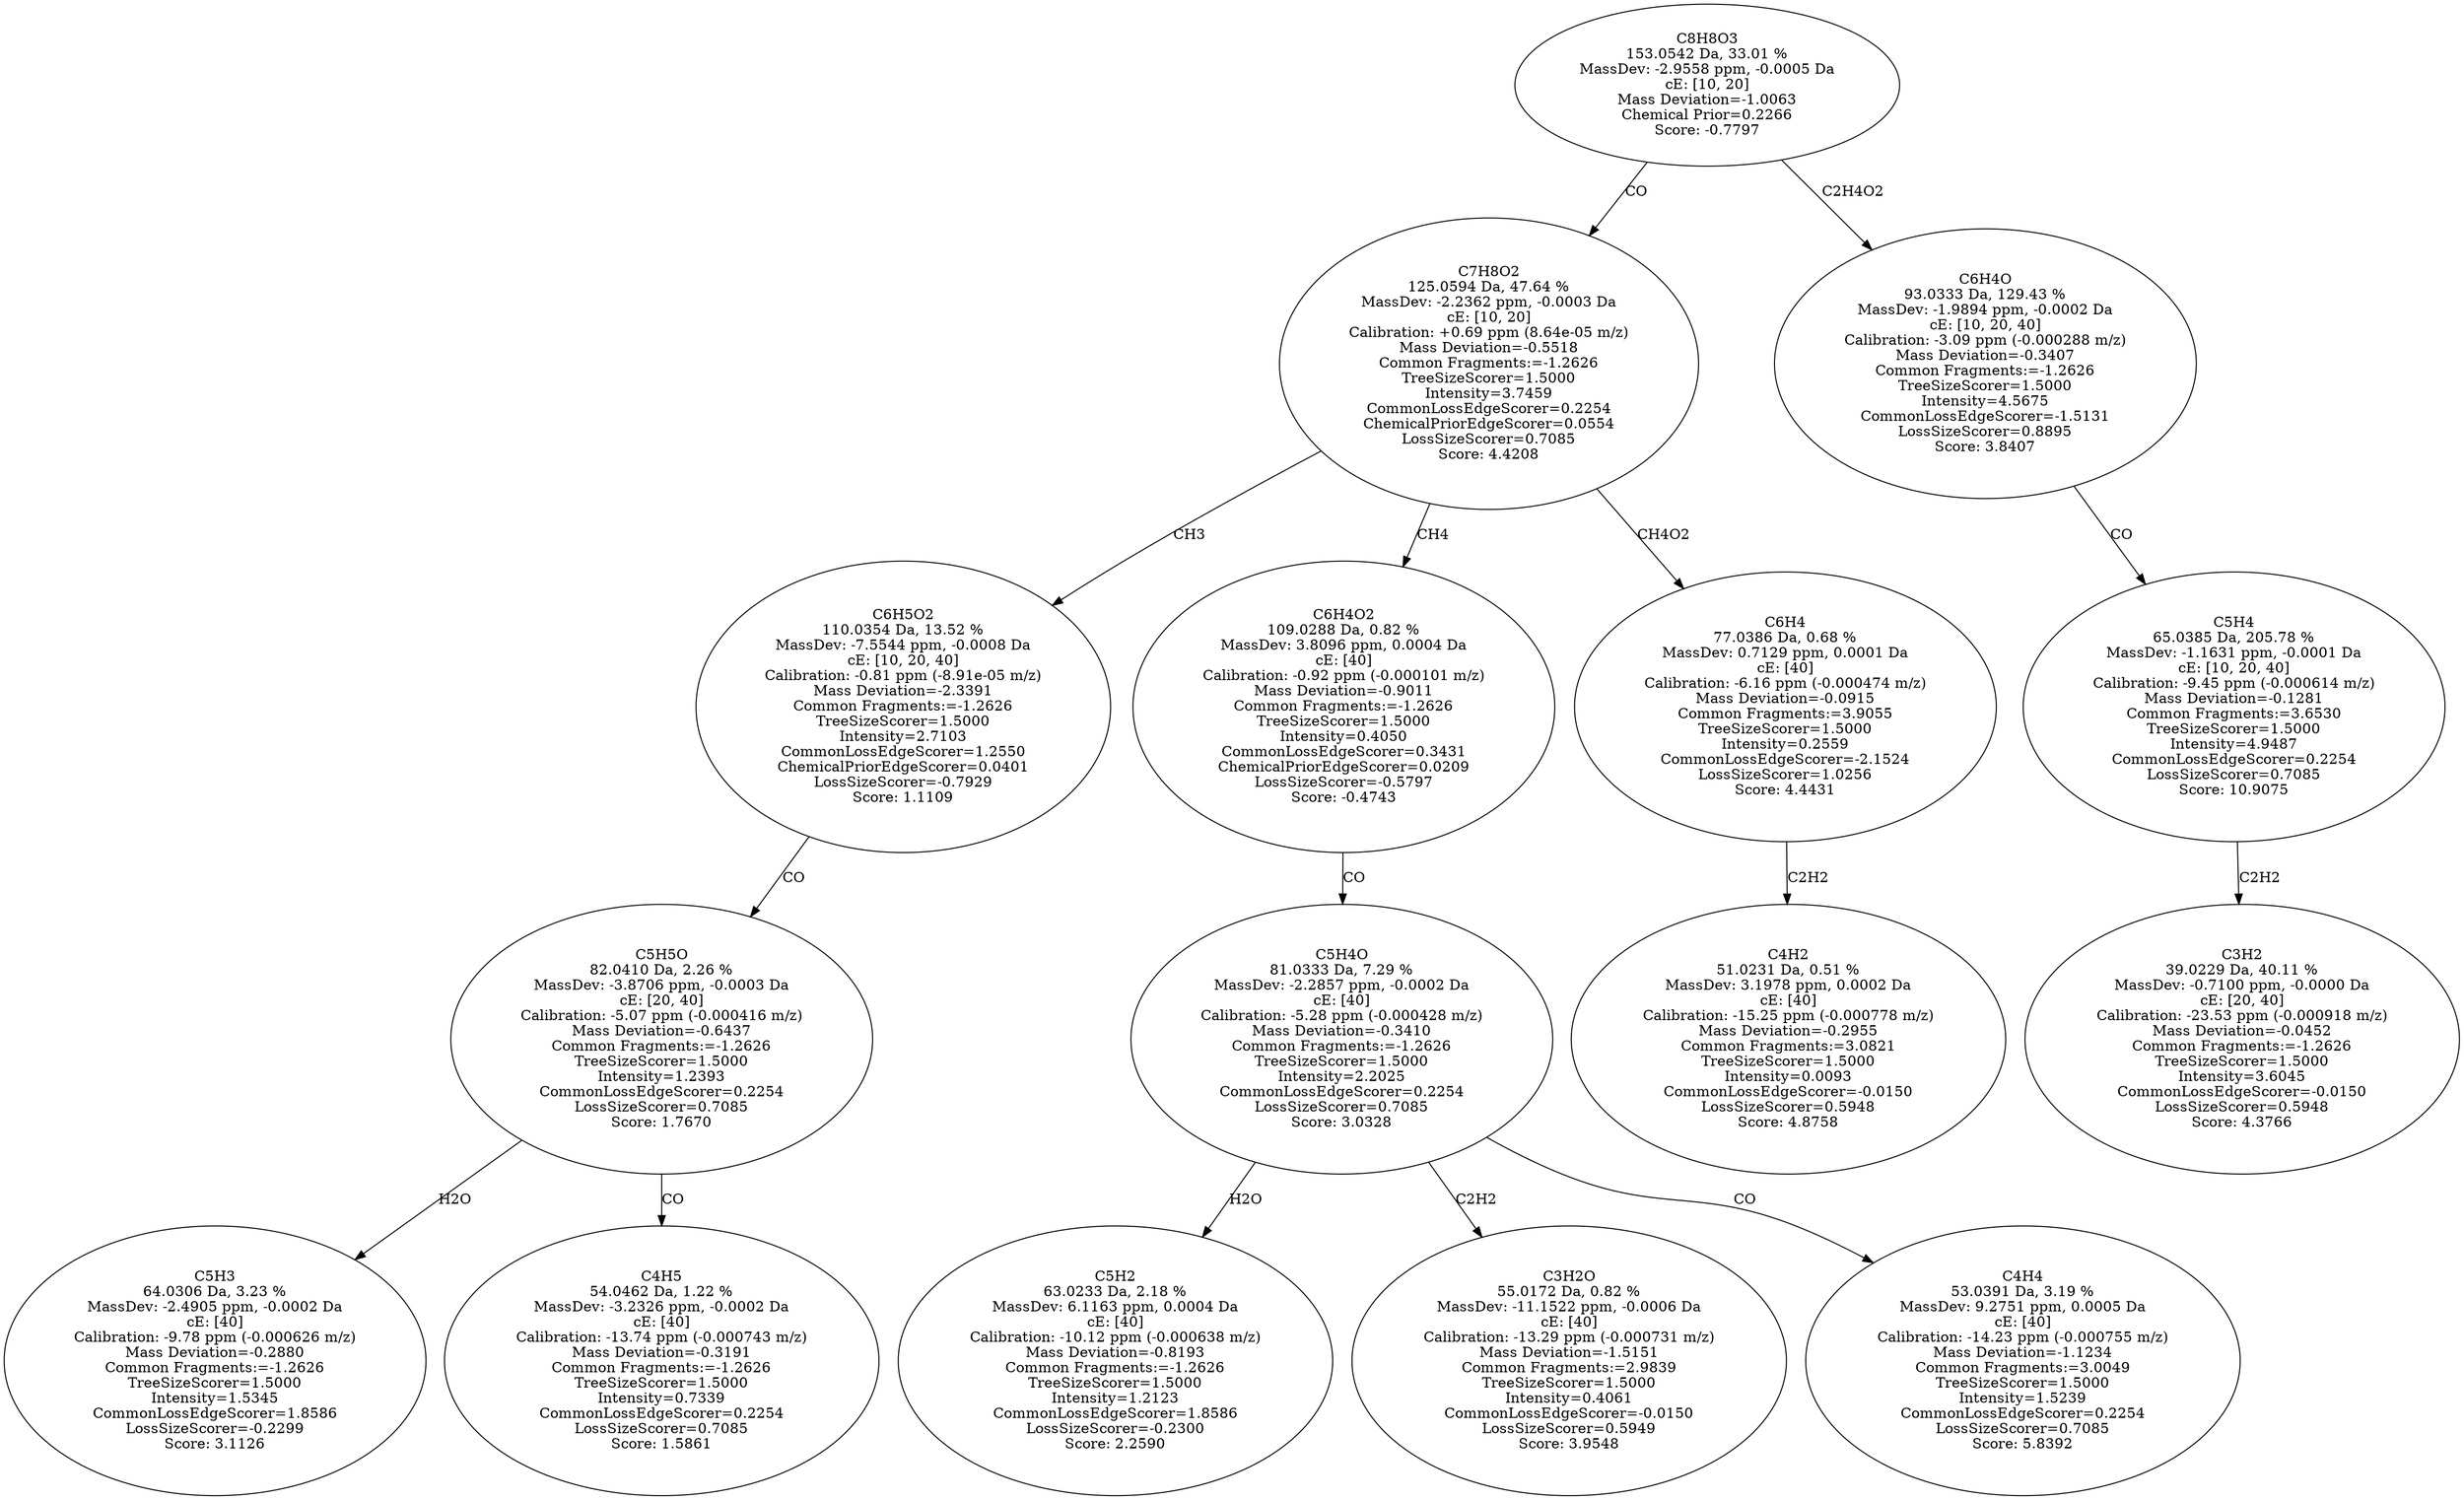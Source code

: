 strict digraph {
v1 [label="C5H3\n64.0306 Da, 3.23 %\nMassDev: -2.4905 ppm, -0.0002 Da\ncE: [40]\nCalibration: -9.78 ppm (-0.000626 m/z)\nMass Deviation=-0.2880\nCommon Fragments:=-1.2626\nTreeSizeScorer=1.5000\nIntensity=1.5345\nCommonLossEdgeScorer=1.8586\nLossSizeScorer=-0.2299\nScore: 3.1126"];
v2 [label="C4H5\n54.0462 Da, 1.22 %\nMassDev: -3.2326 ppm, -0.0002 Da\ncE: [40]\nCalibration: -13.74 ppm (-0.000743 m/z)\nMass Deviation=-0.3191\nCommon Fragments:=-1.2626\nTreeSizeScorer=1.5000\nIntensity=0.7339\nCommonLossEdgeScorer=0.2254\nLossSizeScorer=0.7085\nScore: 1.5861"];
v3 [label="C5H5O\n82.0410 Da, 2.26 %\nMassDev: -3.8706 ppm, -0.0003 Da\ncE: [20, 40]\nCalibration: -5.07 ppm (-0.000416 m/z)\nMass Deviation=-0.6437\nCommon Fragments:=-1.2626\nTreeSizeScorer=1.5000\nIntensity=1.2393\nCommonLossEdgeScorer=0.2254\nLossSizeScorer=0.7085\nScore: 1.7670"];
v4 [label="C6H5O2\n110.0354 Da, 13.52 %\nMassDev: -7.5544 ppm, -0.0008 Da\ncE: [10, 20, 40]\nCalibration: -0.81 ppm (-8.91e-05 m/z)\nMass Deviation=-2.3391\nCommon Fragments:=-1.2626\nTreeSizeScorer=1.5000\nIntensity=2.7103\nCommonLossEdgeScorer=1.2550\nChemicalPriorEdgeScorer=0.0401\nLossSizeScorer=-0.7929\nScore: 1.1109"];
v5 [label="C5H2\n63.0233 Da, 2.18 %\nMassDev: 6.1163 ppm, 0.0004 Da\ncE: [40]\nCalibration: -10.12 ppm (-0.000638 m/z)\nMass Deviation=-0.8193\nCommon Fragments:=-1.2626\nTreeSizeScorer=1.5000\nIntensity=1.2123\nCommonLossEdgeScorer=1.8586\nLossSizeScorer=-0.2300\nScore: 2.2590"];
v6 [label="C3H2O\n55.0172 Da, 0.82 %\nMassDev: -11.1522 ppm, -0.0006 Da\ncE: [40]\nCalibration: -13.29 ppm (-0.000731 m/z)\nMass Deviation=-1.5151\nCommon Fragments:=2.9839\nTreeSizeScorer=1.5000\nIntensity=0.4061\nCommonLossEdgeScorer=-0.0150\nLossSizeScorer=0.5949\nScore: 3.9548"];
v7 [label="C4H4\n53.0391 Da, 3.19 %\nMassDev: 9.2751 ppm, 0.0005 Da\ncE: [40]\nCalibration: -14.23 ppm (-0.000755 m/z)\nMass Deviation=-1.1234\nCommon Fragments:=3.0049\nTreeSizeScorer=1.5000\nIntensity=1.5239\nCommonLossEdgeScorer=0.2254\nLossSizeScorer=0.7085\nScore: 5.8392"];
v8 [label="C5H4O\n81.0333 Da, 7.29 %\nMassDev: -2.2857 ppm, -0.0002 Da\ncE: [40]\nCalibration: -5.28 ppm (-0.000428 m/z)\nMass Deviation=-0.3410\nCommon Fragments:=-1.2626\nTreeSizeScorer=1.5000\nIntensity=2.2025\nCommonLossEdgeScorer=0.2254\nLossSizeScorer=0.7085\nScore: 3.0328"];
v9 [label="C6H4O2\n109.0288 Da, 0.82 %\nMassDev: 3.8096 ppm, 0.0004 Da\ncE: [40]\nCalibration: -0.92 ppm (-0.000101 m/z)\nMass Deviation=-0.9011\nCommon Fragments:=-1.2626\nTreeSizeScorer=1.5000\nIntensity=0.4050\nCommonLossEdgeScorer=0.3431\nChemicalPriorEdgeScorer=0.0209\nLossSizeScorer=-0.5797\nScore: -0.4743"];
v10 [label="C4H2\n51.0231 Da, 0.51 %\nMassDev: 3.1978 ppm, 0.0002 Da\ncE: [40]\nCalibration: -15.25 ppm (-0.000778 m/z)\nMass Deviation=-0.2955\nCommon Fragments:=3.0821\nTreeSizeScorer=1.5000\nIntensity=0.0093\nCommonLossEdgeScorer=-0.0150\nLossSizeScorer=0.5948\nScore: 4.8758"];
v11 [label="C6H4\n77.0386 Da, 0.68 %\nMassDev: 0.7129 ppm, 0.0001 Da\ncE: [40]\nCalibration: -6.16 ppm (-0.000474 m/z)\nMass Deviation=-0.0915\nCommon Fragments:=3.9055\nTreeSizeScorer=1.5000\nIntensity=0.2559\nCommonLossEdgeScorer=-2.1524\nLossSizeScorer=1.0256\nScore: 4.4431"];
v12 [label="C7H8O2\n125.0594 Da, 47.64 %\nMassDev: -2.2362 ppm, -0.0003 Da\ncE: [10, 20]\nCalibration: +0.69 ppm (8.64e-05 m/z)\nMass Deviation=-0.5518\nCommon Fragments:=-1.2626\nTreeSizeScorer=1.5000\nIntensity=3.7459\nCommonLossEdgeScorer=0.2254\nChemicalPriorEdgeScorer=0.0554\nLossSizeScorer=0.7085\nScore: 4.4208"];
v13 [label="C3H2\n39.0229 Da, 40.11 %\nMassDev: -0.7100 ppm, -0.0000 Da\ncE: [20, 40]\nCalibration: -23.53 ppm (-0.000918 m/z)\nMass Deviation=-0.0452\nCommon Fragments:=-1.2626\nTreeSizeScorer=1.5000\nIntensity=3.6045\nCommonLossEdgeScorer=-0.0150\nLossSizeScorer=0.5948\nScore: 4.3766"];
v14 [label="C5H4\n65.0385 Da, 205.78 %\nMassDev: -1.1631 ppm, -0.0001 Da\ncE: [10, 20, 40]\nCalibration: -9.45 ppm (-0.000614 m/z)\nMass Deviation=-0.1281\nCommon Fragments:=3.6530\nTreeSizeScorer=1.5000\nIntensity=4.9487\nCommonLossEdgeScorer=0.2254\nLossSizeScorer=0.7085\nScore: 10.9075"];
v15 [label="C6H4O\n93.0333 Da, 129.43 %\nMassDev: -1.9894 ppm, -0.0002 Da\ncE: [10, 20, 40]\nCalibration: -3.09 ppm (-0.000288 m/z)\nMass Deviation=-0.3407\nCommon Fragments:=-1.2626\nTreeSizeScorer=1.5000\nIntensity=4.5675\nCommonLossEdgeScorer=-1.5131\nLossSizeScorer=0.8895\nScore: 3.8407"];
v16 [label="C8H8O3\n153.0542 Da, 33.01 %\nMassDev: -2.9558 ppm, -0.0005 Da\ncE: [10, 20]\nMass Deviation=-1.0063\nChemical Prior=0.2266\nScore: -0.7797"];
v3 -> v1 [label="H2O"];
v3 -> v2 [label="CO"];
v4 -> v3 [label="CO"];
v12 -> v4 [label="CH3"];
v8 -> v5 [label="H2O"];
v8 -> v6 [label="C2H2"];
v8 -> v7 [label="CO"];
v9 -> v8 [label="CO"];
v12 -> v9 [label="CH4"];
v11 -> v10 [label="C2H2"];
v12 -> v11 [label="CH4O2"];
v16 -> v12 [label="CO"];
v14 -> v13 [label="C2H2"];
v15 -> v14 [label="CO"];
v16 -> v15 [label="C2H4O2"];
}